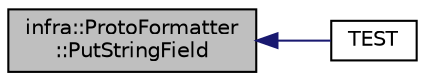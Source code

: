 digraph "infra::ProtoFormatter::PutStringField"
{
 // INTERACTIVE_SVG=YES
  edge [fontname="Helvetica",fontsize="10",labelfontname="Helvetica",labelfontsize="10"];
  node [fontname="Helvetica",fontsize="10",shape=record];
  rankdir="LR";
  Node63 [label="infra::ProtoFormatter\l::PutStringField",height=0.2,width=0.4,color="black", fillcolor="grey75", style="filled", fontcolor="black"];
  Node63 -> Node64 [dir="back",color="midnightblue",fontsize="10",style="solid",fontname="Helvetica"];
  Node64 [label="TEST",height=0.2,width=0.4,color="black", fillcolor="white", style="filled",URL="$d9/d3c/_test_proto_formatter_8cpp.html#ab98c1c6cb8183cec63119c59e5a8ff87"];
}

